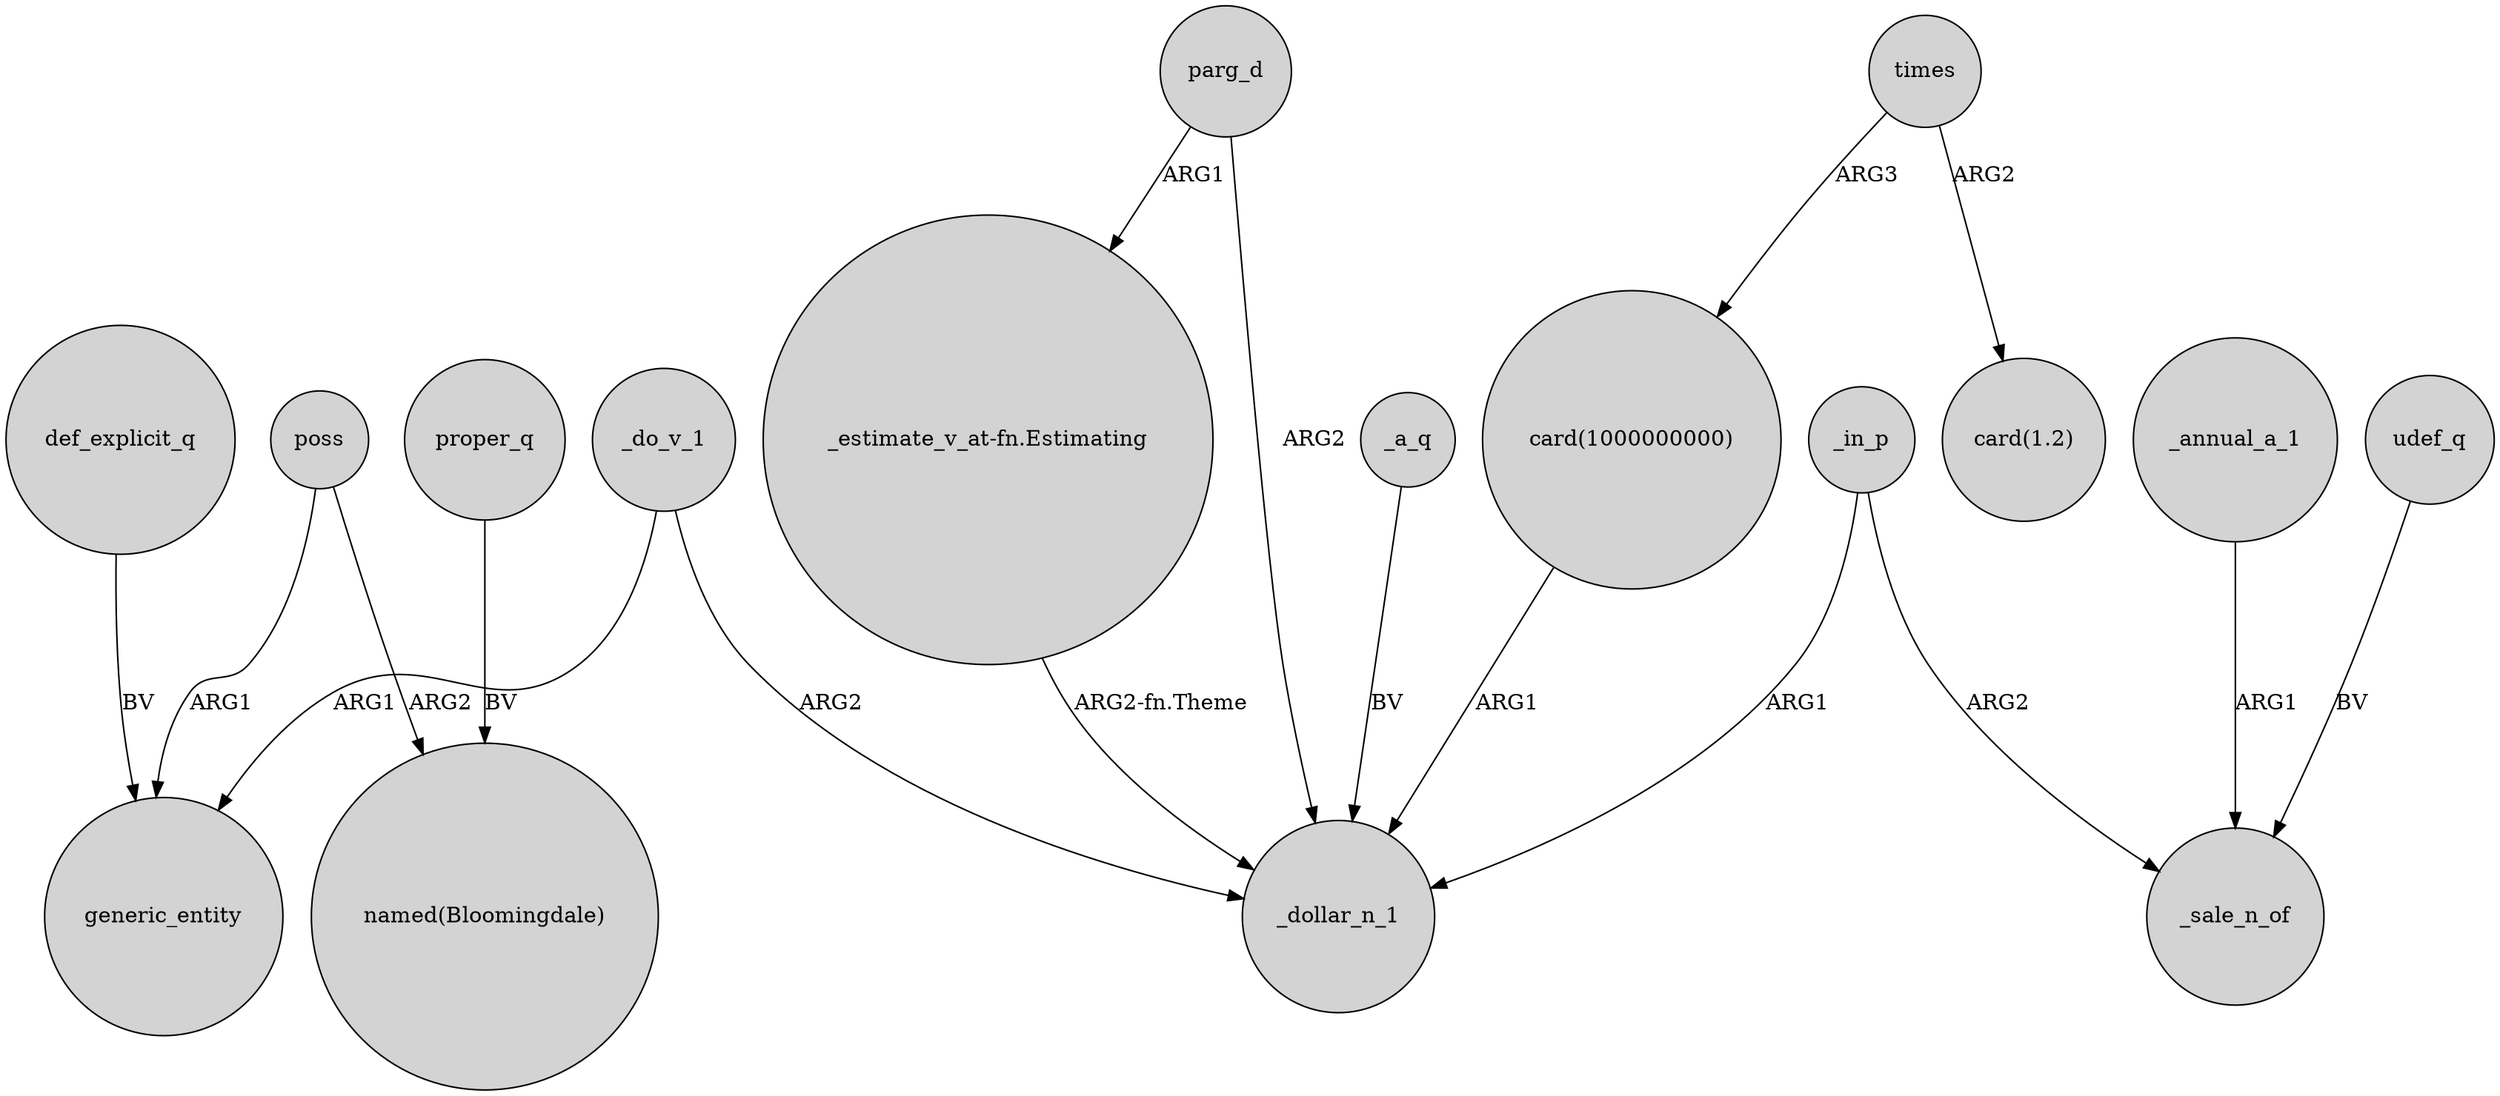digraph {
	node [shape=circle style=filled]
	def_explicit_q -> generic_entity [label=BV]
	parg_d -> _dollar_n_1 [label=ARG2]
	proper_q -> "named(Bloomingdale)" [label=BV]
	times -> "card(1.2)" [label=ARG2]
	_in_p -> _dollar_n_1 [label=ARG1]
	poss -> "named(Bloomingdale)" [label=ARG2]
	poss -> generic_entity [label=ARG1]
	_do_v_1 -> generic_entity [label=ARG1]
	"card(1000000000)" -> _dollar_n_1 [label=ARG1]
	"_estimate_v_at-fn.Estimating" -> _dollar_n_1 [label="ARG2-fn.Theme"]
	_in_p -> _sale_n_of [label=ARG2]
	_a_q -> _dollar_n_1 [label=BV]
	times -> "card(1000000000)" [label=ARG3]
	_do_v_1 -> _dollar_n_1 [label=ARG2]
	udef_q -> _sale_n_of [label=BV]
	parg_d -> "_estimate_v_at-fn.Estimating" [label=ARG1]
	_annual_a_1 -> _sale_n_of [label=ARG1]
}
